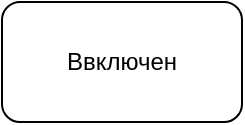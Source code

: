 <mxfile version="16.1.2" type="github">
  <diagram id="znHb3ab2w1jNl10Z2H77" name="Страница 1">
    <mxGraphModel dx="1038" dy="547" grid="1" gridSize="10" guides="1" tooltips="1" connect="1" arrows="1" fold="1" page="1" pageScale="1" pageWidth="827" pageHeight="1169" math="0" shadow="0">
      <root>
        <mxCell id="0" />
        <mxCell id="1" parent="0" />
        <mxCell id="UT30l7GBqQOhxcEZ91L--9" value="Ввключен" style="rounded=1;whiteSpace=wrap;html=1;" vertex="1" parent="1">
          <mxGeometry x="60" y="140" width="120" height="60" as="geometry" />
        </mxCell>
      </root>
    </mxGraphModel>
  </diagram>
</mxfile>
